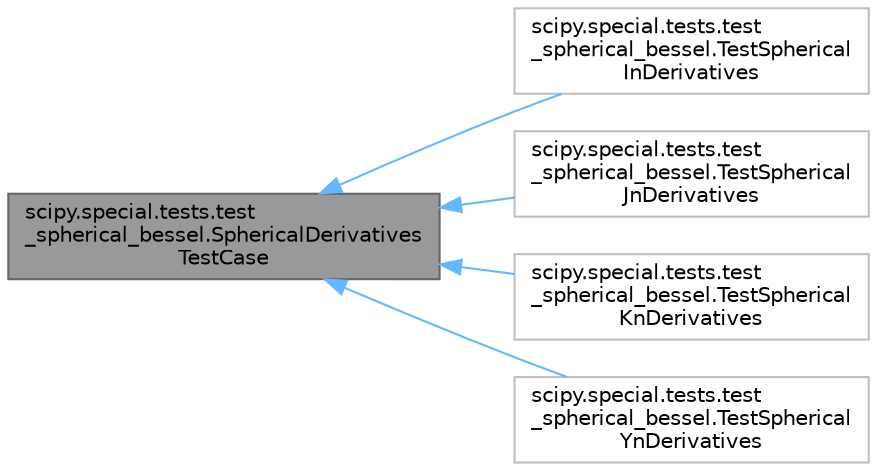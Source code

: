 digraph "scipy.special.tests.test_spherical_bessel.SphericalDerivativesTestCase"
{
 // LATEX_PDF_SIZE
  bgcolor="transparent";
  edge [fontname=Helvetica,fontsize=10,labelfontname=Helvetica,labelfontsize=10];
  node [fontname=Helvetica,fontsize=10,shape=box,height=0.2,width=0.4];
  rankdir="LR";
  Node1 [id="Node000001",label="scipy.special.tests.test\l_spherical_bessel.SphericalDerivatives\lTestCase",height=0.2,width=0.4,color="gray40", fillcolor="grey60", style="filled", fontcolor="black",tooltip=" "];
  Node1 -> Node2 [id="edge1_Node000001_Node000002",dir="back",color="steelblue1",style="solid",tooltip=" "];
  Node2 [id="Node000002",label="scipy.special.tests.test\l_spherical_bessel.TestSpherical\lInDerivatives",height=0.2,width=0.4,color="grey75", fillcolor="white", style="filled",URL="$dc/d87/classscipy_1_1special_1_1tests_1_1test__spherical__bessel_1_1TestSphericalInDerivatives.html",tooltip=" "];
  Node1 -> Node3 [id="edge2_Node000001_Node000003",dir="back",color="steelblue1",style="solid",tooltip=" "];
  Node3 [id="Node000003",label="scipy.special.tests.test\l_spherical_bessel.TestSpherical\lJnDerivatives",height=0.2,width=0.4,color="grey75", fillcolor="white", style="filled",URL="$d0/d78/classscipy_1_1special_1_1tests_1_1test__spherical__bessel_1_1TestSphericalJnDerivatives.html",tooltip=" "];
  Node1 -> Node4 [id="edge3_Node000001_Node000004",dir="back",color="steelblue1",style="solid",tooltip=" "];
  Node4 [id="Node000004",label="scipy.special.tests.test\l_spherical_bessel.TestSpherical\lKnDerivatives",height=0.2,width=0.4,color="grey75", fillcolor="white", style="filled",URL="$d6/dcf/classscipy_1_1special_1_1tests_1_1test__spherical__bessel_1_1TestSphericalKnDerivatives.html",tooltip=" "];
  Node1 -> Node5 [id="edge4_Node000001_Node000005",dir="back",color="steelblue1",style="solid",tooltip=" "];
  Node5 [id="Node000005",label="scipy.special.tests.test\l_spherical_bessel.TestSpherical\lYnDerivatives",height=0.2,width=0.4,color="grey75", fillcolor="white", style="filled",URL="$dd/d0c/classscipy_1_1special_1_1tests_1_1test__spherical__bessel_1_1TestSphericalYnDerivatives.html",tooltip=" "];
}
